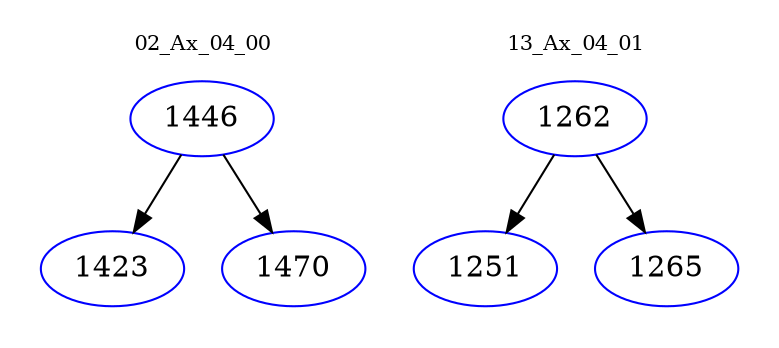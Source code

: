 digraph{
subgraph cluster_0 {
color = white
label = "02_Ax_04_00";
fontsize=10;
T0_1446 [label="1446", color="blue"]
T0_1446 -> T0_1423 [color="black"]
T0_1423 [label="1423", color="blue"]
T0_1446 -> T0_1470 [color="black"]
T0_1470 [label="1470", color="blue"]
}
subgraph cluster_1 {
color = white
label = "13_Ax_04_01";
fontsize=10;
T1_1262 [label="1262", color="blue"]
T1_1262 -> T1_1251 [color="black"]
T1_1251 [label="1251", color="blue"]
T1_1262 -> T1_1265 [color="black"]
T1_1265 [label="1265", color="blue"]
}
}
